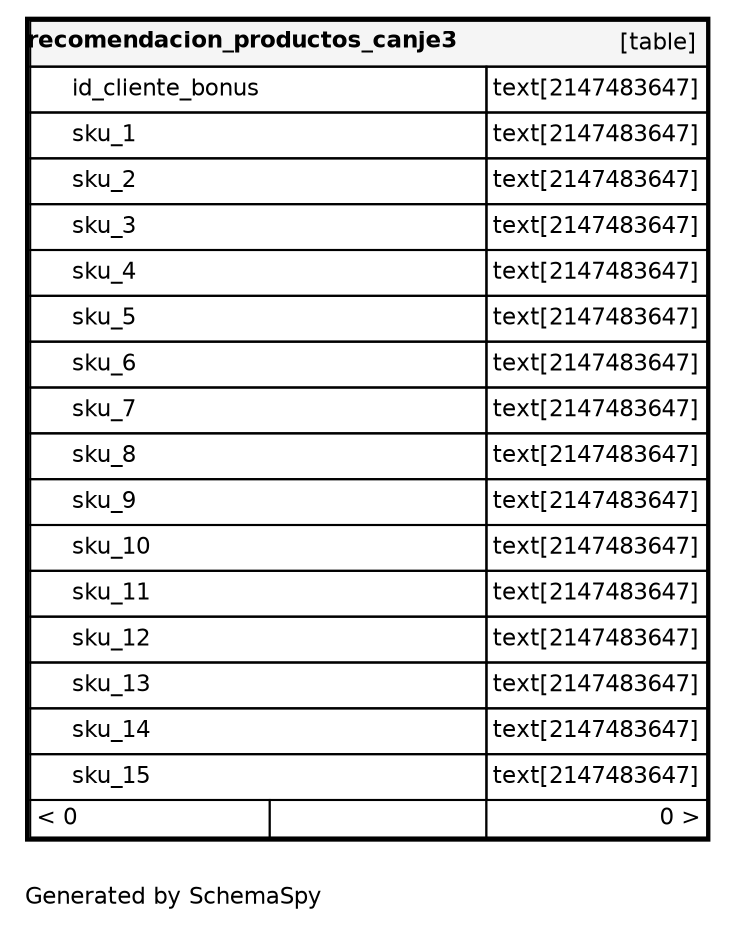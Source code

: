 digraph "oneDegreeRelationshipsDiagram" {
  graph [    rankdir="RL"    bgcolor="#ffffff"    label="\nGenerated by SchemaSpy"    labeljust="l"    nodesep="0.18"    ranksep="0.46"    fontname="Helvetica"    fontsize="11"    ration="compress"  ];  node [    fontname="Helvetica"    fontsize="11"    shape="plaintext"  ];  edge [    arrowsize="0.8"  ];
  "recomendacion_productos_canje3" [
   label=<
    <TABLE BORDER="2" CELLBORDER="1" CELLSPACING="0" BGCOLOR="#ffffff">
      <TR><TD COLSPAN="4"  BGCOLOR="#f5f5f5"><TABLE BORDER="0" CELLSPACING="0"><TR><TD ALIGN="LEFT" FIXEDSIZE="TRUE" WIDTH="198" HEIGHT="16"><B>recomendacion_productos_canje3</B></TD><TD ALIGN="RIGHT">[table]</TD></TR></TABLE></TD></TR>
      <TR><TD PORT="id_cliente_bonus" COLSPAN="2" ALIGN="LEFT"><TABLE BORDER="0" CELLSPACING="0" ALIGN="LEFT"><TR ALIGN="LEFT"><TD ALIGN="LEFT" FIXEDSIZE="TRUE" WIDTH="15" HEIGHT="16"></TD><TD ALIGN="LEFT" FIXEDSIZE="TRUE" WIDTH="198" HEIGHT="16">id_cliente_bonus</TD></TR></TABLE></TD><TD PORT="id_cliente_bonus.type" ALIGN="LEFT">text[2147483647]</TD></TR>
      <TR><TD PORT="sku_1" COLSPAN="2" ALIGN="LEFT"><TABLE BORDER="0" CELLSPACING="0" ALIGN="LEFT"><TR ALIGN="LEFT"><TD ALIGN="LEFT" FIXEDSIZE="TRUE" WIDTH="15" HEIGHT="16"></TD><TD ALIGN="LEFT" FIXEDSIZE="TRUE" WIDTH="198" HEIGHT="16">sku_1</TD></TR></TABLE></TD><TD PORT="sku_1.type" ALIGN="LEFT">text[2147483647]</TD></TR>
      <TR><TD PORT="sku_2" COLSPAN="2" ALIGN="LEFT"><TABLE BORDER="0" CELLSPACING="0" ALIGN="LEFT"><TR ALIGN="LEFT"><TD ALIGN="LEFT" FIXEDSIZE="TRUE" WIDTH="15" HEIGHT="16"></TD><TD ALIGN="LEFT" FIXEDSIZE="TRUE" WIDTH="198" HEIGHT="16">sku_2</TD></TR></TABLE></TD><TD PORT="sku_2.type" ALIGN="LEFT">text[2147483647]</TD></TR>
      <TR><TD PORT="sku_3" COLSPAN="2" ALIGN="LEFT"><TABLE BORDER="0" CELLSPACING="0" ALIGN="LEFT"><TR ALIGN="LEFT"><TD ALIGN="LEFT" FIXEDSIZE="TRUE" WIDTH="15" HEIGHT="16"></TD><TD ALIGN="LEFT" FIXEDSIZE="TRUE" WIDTH="198" HEIGHT="16">sku_3</TD></TR></TABLE></TD><TD PORT="sku_3.type" ALIGN="LEFT">text[2147483647]</TD></TR>
      <TR><TD PORT="sku_4" COLSPAN="2" ALIGN="LEFT"><TABLE BORDER="0" CELLSPACING="0" ALIGN="LEFT"><TR ALIGN="LEFT"><TD ALIGN="LEFT" FIXEDSIZE="TRUE" WIDTH="15" HEIGHT="16"></TD><TD ALIGN="LEFT" FIXEDSIZE="TRUE" WIDTH="198" HEIGHT="16">sku_4</TD></TR></TABLE></TD><TD PORT="sku_4.type" ALIGN="LEFT">text[2147483647]</TD></TR>
      <TR><TD PORT="sku_5" COLSPAN="2" ALIGN="LEFT"><TABLE BORDER="0" CELLSPACING="0" ALIGN="LEFT"><TR ALIGN="LEFT"><TD ALIGN="LEFT" FIXEDSIZE="TRUE" WIDTH="15" HEIGHT="16"></TD><TD ALIGN="LEFT" FIXEDSIZE="TRUE" WIDTH="198" HEIGHT="16">sku_5</TD></TR></TABLE></TD><TD PORT="sku_5.type" ALIGN="LEFT">text[2147483647]</TD></TR>
      <TR><TD PORT="sku_6" COLSPAN="2" ALIGN="LEFT"><TABLE BORDER="0" CELLSPACING="0" ALIGN="LEFT"><TR ALIGN="LEFT"><TD ALIGN="LEFT" FIXEDSIZE="TRUE" WIDTH="15" HEIGHT="16"></TD><TD ALIGN="LEFT" FIXEDSIZE="TRUE" WIDTH="198" HEIGHT="16">sku_6</TD></TR></TABLE></TD><TD PORT="sku_6.type" ALIGN="LEFT">text[2147483647]</TD></TR>
      <TR><TD PORT="sku_7" COLSPAN="2" ALIGN="LEFT"><TABLE BORDER="0" CELLSPACING="0" ALIGN="LEFT"><TR ALIGN="LEFT"><TD ALIGN="LEFT" FIXEDSIZE="TRUE" WIDTH="15" HEIGHT="16"></TD><TD ALIGN="LEFT" FIXEDSIZE="TRUE" WIDTH="198" HEIGHT="16">sku_7</TD></TR></TABLE></TD><TD PORT="sku_7.type" ALIGN="LEFT">text[2147483647]</TD></TR>
      <TR><TD PORT="sku_8" COLSPAN="2" ALIGN="LEFT"><TABLE BORDER="0" CELLSPACING="0" ALIGN="LEFT"><TR ALIGN="LEFT"><TD ALIGN="LEFT" FIXEDSIZE="TRUE" WIDTH="15" HEIGHT="16"></TD><TD ALIGN="LEFT" FIXEDSIZE="TRUE" WIDTH="198" HEIGHT="16">sku_8</TD></TR></TABLE></TD><TD PORT="sku_8.type" ALIGN="LEFT">text[2147483647]</TD></TR>
      <TR><TD PORT="sku_9" COLSPAN="2" ALIGN="LEFT"><TABLE BORDER="0" CELLSPACING="0" ALIGN="LEFT"><TR ALIGN="LEFT"><TD ALIGN="LEFT" FIXEDSIZE="TRUE" WIDTH="15" HEIGHT="16"></TD><TD ALIGN="LEFT" FIXEDSIZE="TRUE" WIDTH="198" HEIGHT="16">sku_9</TD></TR></TABLE></TD><TD PORT="sku_9.type" ALIGN="LEFT">text[2147483647]</TD></TR>
      <TR><TD PORT="sku_10" COLSPAN="2" ALIGN="LEFT"><TABLE BORDER="0" CELLSPACING="0" ALIGN="LEFT"><TR ALIGN="LEFT"><TD ALIGN="LEFT" FIXEDSIZE="TRUE" WIDTH="15" HEIGHT="16"></TD><TD ALIGN="LEFT" FIXEDSIZE="TRUE" WIDTH="198" HEIGHT="16">sku_10</TD></TR></TABLE></TD><TD PORT="sku_10.type" ALIGN="LEFT">text[2147483647]</TD></TR>
      <TR><TD PORT="sku_11" COLSPAN="2" ALIGN="LEFT"><TABLE BORDER="0" CELLSPACING="0" ALIGN="LEFT"><TR ALIGN="LEFT"><TD ALIGN="LEFT" FIXEDSIZE="TRUE" WIDTH="15" HEIGHT="16"></TD><TD ALIGN="LEFT" FIXEDSIZE="TRUE" WIDTH="198" HEIGHT="16">sku_11</TD></TR></TABLE></TD><TD PORT="sku_11.type" ALIGN="LEFT">text[2147483647]</TD></TR>
      <TR><TD PORT="sku_12" COLSPAN="2" ALIGN="LEFT"><TABLE BORDER="0" CELLSPACING="0" ALIGN="LEFT"><TR ALIGN="LEFT"><TD ALIGN="LEFT" FIXEDSIZE="TRUE" WIDTH="15" HEIGHT="16"></TD><TD ALIGN="LEFT" FIXEDSIZE="TRUE" WIDTH="198" HEIGHT="16">sku_12</TD></TR></TABLE></TD><TD PORT="sku_12.type" ALIGN="LEFT">text[2147483647]</TD></TR>
      <TR><TD PORT="sku_13" COLSPAN="2" ALIGN="LEFT"><TABLE BORDER="0" CELLSPACING="0" ALIGN="LEFT"><TR ALIGN="LEFT"><TD ALIGN="LEFT" FIXEDSIZE="TRUE" WIDTH="15" HEIGHT="16"></TD><TD ALIGN="LEFT" FIXEDSIZE="TRUE" WIDTH="198" HEIGHT="16">sku_13</TD></TR></TABLE></TD><TD PORT="sku_13.type" ALIGN="LEFT">text[2147483647]</TD></TR>
      <TR><TD PORT="sku_14" COLSPAN="2" ALIGN="LEFT"><TABLE BORDER="0" CELLSPACING="0" ALIGN="LEFT"><TR ALIGN="LEFT"><TD ALIGN="LEFT" FIXEDSIZE="TRUE" WIDTH="15" HEIGHT="16"></TD><TD ALIGN="LEFT" FIXEDSIZE="TRUE" WIDTH="198" HEIGHT="16">sku_14</TD></TR></TABLE></TD><TD PORT="sku_14.type" ALIGN="LEFT">text[2147483647]</TD></TR>
      <TR><TD PORT="sku_15" COLSPAN="2" ALIGN="LEFT"><TABLE BORDER="0" CELLSPACING="0" ALIGN="LEFT"><TR ALIGN="LEFT"><TD ALIGN="LEFT" FIXEDSIZE="TRUE" WIDTH="15" HEIGHT="16"></TD><TD ALIGN="LEFT" FIXEDSIZE="TRUE" WIDTH="198" HEIGHT="16">sku_15</TD></TR></TABLE></TD><TD PORT="sku_15.type" ALIGN="LEFT">text[2147483647]</TD></TR>
      <TR><TD ALIGN="LEFT" BGCOLOR="#ffffff">&lt; 0</TD><TD ALIGN="RIGHT" BGCOLOR="#ffffff">  </TD><TD ALIGN="RIGHT" BGCOLOR="#ffffff">0 &gt;</TD></TR>
    </TABLE>>
    URL="recomendacion_productos_canje3.html"
    target="_top"
    tooltip="recomendacion_productos_canje3"
  ];
}
